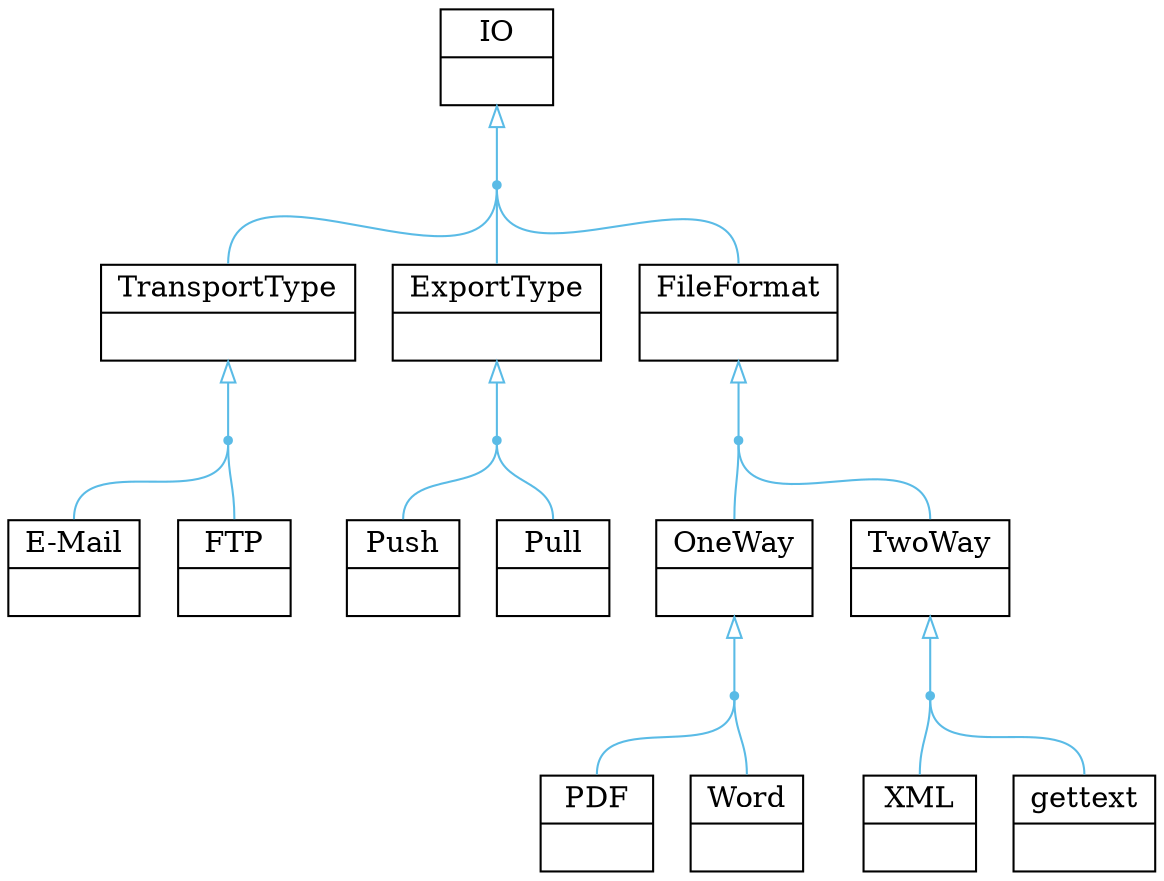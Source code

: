 digraph G {
rankdir=BT

node [ shape=record ]

FileFormat [ label="{FileFormat|}" ]
OneWay  [ label="{OneWay|}" ]
TwoWay [ label="{TwoWay|}" ]
XML [ label="{XML|}" ]
Gettext [ label="{gettext|}" ]
PDF [ label="{PDF|}" ]
Word [ label="{Word|}" ]

IO [ label="{IO|}" ]
TransportType [ label="{TransportType|}" ]
Push [ label="{Push|}" ]
Pull [ label="{Pull|}" ]
Email [ label="{E-Mail|}" ]
FTP [ label="{FTP|}" ]
ExportType [ label="{ExportType|}" ]


node [ shape=point color="#5abbe6" ]
edge [ arrowhead=onormal headport=s tailport=n color="#5abbe6" ]

TwoWayMerge -> TwoWay
OneWayMerge -> OneWay
FileFormatMerge -> FileFormat
IOMerge -> IO
TransportTypeMerge -> TransportType
ExportTypeMerge -> ExportType

edge [ arrowhead=none ]

OneWay -> FileFormatMerge
TwoWay -> FileFormatMerge
XML -> TwoWayMerge
Gettext -> TwoWayMerge
PDF -> OneWayMerge
Word -> OneWayMerge
Push -> ExportTypeMerge
Pull -> ExportTypeMerge
FTP -> TransportTypeMerge
Email -> TransportTypeMerge

FileFormat -> IOMerge
ExportType -> IOMerge
TransportType -> IOMerge

}